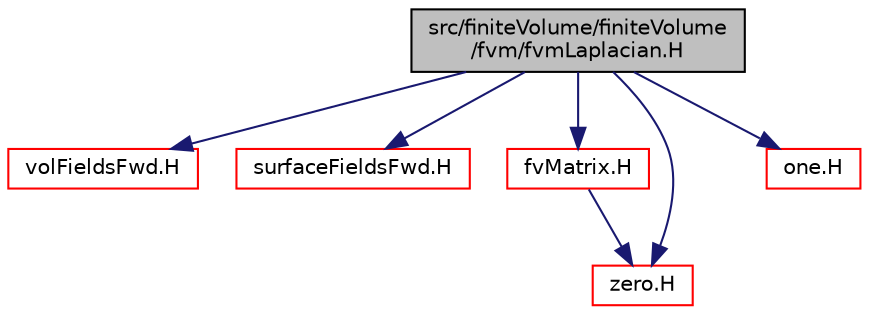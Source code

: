 digraph "src/finiteVolume/finiteVolume/fvm/fvmLaplacian.H"
{
  bgcolor="transparent";
  edge [fontname="Helvetica",fontsize="10",labelfontname="Helvetica",labelfontsize="10"];
  node [fontname="Helvetica",fontsize="10",shape=record];
  Node1 [label="src/finiteVolume/finiteVolume\l/fvm/fvmLaplacian.H",height=0.2,width=0.4,color="black", fillcolor="grey75", style="filled", fontcolor="black"];
  Node1 -> Node2 [color="midnightblue",fontsize="10",style="solid",fontname="Helvetica"];
  Node2 [label="volFieldsFwd.H",height=0.2,width=0.4,color="red",URL="$a05771.html"];
  Node1 -> Node3 [color="midnightblue",fontsize="10",style="solid",fontname="Helvetica"];
  Node3 [label="surfaceFieldsFwd.H",height=0.2,width=0.4,color="red",URL="$a05766.html"];
  Node1 -> Node4 [color="midnightblue",fontsize="10",style="solid",fontname="Helvetica"];
  Node4 [label="fvMatrix.H",height=0.2,width=0.4,color="red",URL="$a05950.html"];
  Node4 -> Node5 [color="midnightblue",fontsize="10",style="solid",fontname="Helvetica"];
  Node5 [label="zero.H",height=0.2,width=0.4,color="red",URL="$a09246.html"];
  Node1 -> Node5 [color="midnightblue",fontsize="10",style="solid",fontname="Helvetica"];
  Node1 -> Node6 [color="midnightblue",fontsize="10",style="solid",fontname="Helvetica"];
  Node6 [label="one.H",height=0.2,width=0.4,color="red",URL="$a09074.html"];
}
